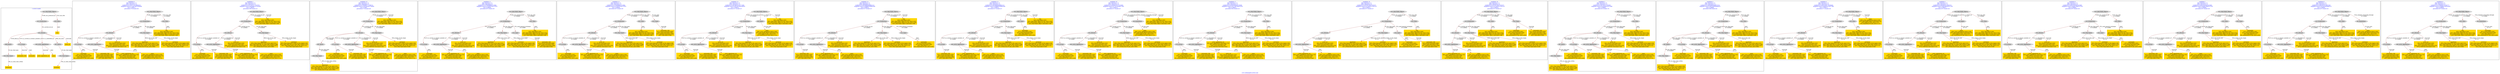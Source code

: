 digraph n0 {
fontcolor="blue"
remincross="true"
label="s18-s-indianapolis-artists.xml"
subgraph cluster_0 {
label="1-correct model"
n2[style="filled",color="white",fillcolor="lightgray",label="E12_Production1"];
n3[style="filled",color="white",fillcolor="lightgray",label="E21_Person1"];
n4[style="filled",color="white",fillcolor="lightgray",label="E69_Death1"];
n5[style="filled",color="white",fillcolor="lightgray",label="E74_Group1"];
n6[style="filled",color="white",fillcolor="lightgray",label="E82_Actor_Appellation1"];
n7[style="filled",color="white",fillcolor="lightgray",label="E67_Birth1"];
n8[shape="plaintext",style="filled",fillcolor="gold",label="artist_uri"];
n9[style="filled",color="white",fillcolor="lightgray",label="E22_Man-Made_Object1"];
n10[style="filled",color="white",fillcolor="lightgray",label="E35_Title1"];
n11[shape="plaintext",style="filled",fillcolor="gold",label="title"];
n12[style="filled",color="white",fillcolor="lightgray",label="E52_Time-Span1"];
n13[shape="plaintext",style="filled",fillcolor="gold",label="birthDate"];
n14[style="filled",color="white",fillcolor="lightgray",label="E52_Time-Span2"];
n15[shape="plaintext",style="filled",fillcolor="gold",label="deathDate"];
n16[shape="plaintext",style="filled",fillcolor="gold",label="nationality_URI"];
n17[shape="plaintext",style="filled",fillcolor="gold",label="nationality"];
n18[shape="plaintext",style="filled",fillcolor="gold",label="artist_appellation_uri"];
n19[shape="plaintext",style="filled",fillcolor="gold",label="name"];
}
subgraph cluster_1 {
label="candidate 0\nlink coherence:1.0\nnode coherence:1.0\nconfidence:0.5297211876694425\nmapping score:0.5724070625564809\ncost:13.99914\n-precision:0.79-recall:0.65"
n21[style="filled",color="white",fillcolor="lightgray",label="E12_Production1"];
n22[style="filled",color="white",fillcolor="lightgray",label="E21_Person1"];
n23[style="filled",color="white",fillcolor="lightgray",label="E52_Time-Span2"];
n24[style="filled",color="white",fillcolor="lightgray",label="E74_Group1"];
n25[style="filled",color="white",fillcolor="lightgray",label="E82_Actor_Appellation1"];
n26[style="filled",color="white",fillcolor="lightgray",label="E22_Man-Made_Object1"];
n27[style="filled",color="white",fillcolor="lightgray",label="E35_Title1"];
n28[shape="plaintext",style="filled",fillcolor="gold",label="artist_appellation_uri\n[E82_Actor_Appellation,classLink,0.762]\n[E21_Person,classLink,0.109]\n[E39_Actor,classLink,0.08]\n[E78_Collection,classLink,0.049]"];
n29[shape="plaintext",style="filled",fillcolor="gold",label="deathDate\n[E52_Time-Span,P82b_end_of_the_end,0.531]\n[E52_Time-Span,P82_at_some_time_within,0.299]\n[E52_Time-Span,P82a_begin_of_the_begin,0.087]\n[E12_Production,P3_has_note,0.083]"];
n30[shape="plaintext",style="filled",fillcolor="gold",label="birthDate\n[E52_Time-Span,P82a_begin_of_the_begin,0.56]\n[E52_Time-Span,P82_at_some_time_within,0.287]\n[E52_Time-Span,P82b_end_of_the_end,0.115]\n[E52_Time-Span,label,0.038]"];
n31[shape="plaintext",style="filled",fillcolor="gold",label="artist_uri\n[E21_Person,classLink,0.353]\n[E39_Actor,classLink,0.265]\n[E82_Actor_Appellation,classLink,0.256]\n[E78_Collection,classLink,0.126]"];
n32[shape="plaintext",style="filled",fillcolor="gold",label="name\n[E82_Actor_Appellation,label,0.508]\n[E22_Man-Made_Object,classLink,0.23]\n[E30_Right,P3_has_note,0.147]\n[E8_Acquisition,P3_has_note,0.115]"];
n33[shape="plaintext",style="filled",fillcolor="gold",label="title\n[E35_Title,label,0.363]\n[E22_Man-Made_Object,P3_has_note,0.242]\n[E73_Information_Object,P3_has_note,0.208]\n[E22_Man-Made_Object,classLink,0.186]"];
n34[shape="plaintext",style="filled",fillcolor="gold",label="nationality\n[E74_Group,label,0.492]\n[E74_Group,classLink,0.286]\n[E55_Type,label,0.127]\n[E8_Acquisition,P3_has_note,0.094]"];
n35[shape="plaintext",style="filled",fillcolor="gold",label="nationality_URI\n[E74_Group,classLink,0.668]\n[E55_Type,classLink,0.194]\n[E57_Material,classLink,0.089]\n[E55_Type,label,0.049]"];
}
subgraph cluster_2 {
label="candidate 1\nlink coherence:1.0\nnode coherence:1.0\nconfidence:0.5075267377347978\nmapping score:0.5650089125782659\ncost:12.99929\n-precision:0.69-recall:0.53"
n37[style="filled",color="white",fillcolor="lightgray",label="E12_Production1"];
n38[style="filled",color="white",fillcolor="lightgray",label="E21_Person1"];
n39[style="filled",color="white",fillcolor="lightgray",label="E52_Time-Span2"];
n40[style="filled",color="white",fillcolor="lightgray",label="E74_Group1"];
n41[style="filled",color="white",fillcolor="lightgray",label="E82_Actor_Appellation1"];
n42[style="filled",color="white",fillcolor="lightgray",label="E22_Man-Made_Object1"];
n43[shape="plaintext",style="filled",fillcolor="gold",label="title\n[E35_Title,label,0.363]\n[E22_Man-Made_Object,P3_has_note,0.242]\n[E73_Information_Object,P3_has_note,0.208]\n[E22_Man-Made_Object,classLink,0.186]"];
n44[shape="plaintext",style="filled",fillcolor="gold",label="artist_appellation_uri\n[E82_Actor_Appellation,classLink,0.762]\n[E21_Person,classLink,0.109]\n[E39_Actor,classLink,0.08]\n[E78_Collection,classLink,0.049]"];
n45[shape="plaintext",style="filled",fillcolor="gold",label="deathDate\n[E52_Time-Span,P82b_end_of_the_end,0.531]\n[E52_Time-Span,P82_at_some_time_within,0.299]\n[E52_Time-Span,P82a_begin_of_the_begin,0.087]\n[E12_Production,P3_has_note,0.083]"];
n46[shape="plaintext",style="filled",fillcolor="gold",label="birthDate\n[E52_Time-Span,P82a_begin_of_the_begin,0.56]\n[E52_Time-Span,P82_at_some_time_within,0.287]\n[E52_Time-Span,P82b_end_of_the_end,0.115]\n[E52_Time-Span,label,0.038]"];
n47[shape="plaintext",style="filled",fillcolor="gold",label="artist_uri\n[E21_Person,classLink,0.353]\n[E39_Actor,classLink,0.265]\n[E82_Actor_Appellation,classLink,0.256]\n[E78_Collection,classLink,0.126]"];
n48[shape="plaintext",style="filled",fillcolor="gold",label="name\n[E82_Actor_Appellation,label,0.508]\n[E22_Man-Made_Object,classLink,0.23]\n[E30_Right,P3_has_note,0.147]\n[E8_Acquisition,P3_has_note,0.115]"];
n49[shape="plaintext",style="filled",fillcolor="gold",label="nationality\n[E74_Group,label,0.492]\n[E74_Group,classLink,0.286]\n[E55_Type,label,0.127]\n[E8_Acquisition,P3_has_note,0.094]"];
n50[shape="plaintext",style="filled",fillcolor="gold",label="nationality_URI\n[E74_Group,classLink,0.668]\n[E55_Type,classLink,0.194]\n[E57_Material,classLink,0.089]\n[E55_Type,label,0.049]"];
}
subgraph cluster_3 {
label="candidate 10\nlink coherence:1.0\nnode coherence:1.0\nconfidence:0.4785908771189574\nmapping score:0.5345302923729859\ncost:14.9991\n-precision:0.73-recall:0.65"
n52[style="filled",color="white",fillcolor="lightgray",label="E12_Production1"];
n53[style="filled",color="white",fillcolor="lightgray",label="E21_Person1"];
n54[style="filled",color="white",fillcolor="lightgray",label="E52_Time-Span2"];
n55[style="filled",color="white",fillcolor="lightgray",label="E67_Birth1"];
n56[style="filled",color="white",fillcolor="lightgray",label="E74_Group1"];
n57[style="filled",color="white",fillcolor="lightgray",label="E82_Actor_Appellation1"];
n58[style="filled",color="white",fillcolor="lightgray",label="E22_Man-Made_Object1"];
n59[style="filled",color="white",fillcolor="lightgray",label="E52_Time-Span1"];
n60[shape="plaintext",style="filled",fillcolor="gold",label="title\n[E35_Title,label,0.363]\n[E22_Man-Made_Object,P3_has_note,0.242]\n[E73_Information_Object,P3_has_note,0.208]\n[E22_Man-Made_Object,classLink,0.186]"];
n61[shape="plaintext",style="filled",fillcolor="gold",label="artist_appellation_uri\n[E82_Actor_Appellation,classLink,0.762]\n[E21_Person,classLink,0.109]\n[E39_Actor,classLink,0.08]\n[E78_Collection,classLink,0.049]"];
n62[shape="plaintext",style="filled",fillcolor="gold",label="birthDate\n[E52_Time-Span,P82a_begin_of_the_begin,0.56]\n[E52_Time-Span,P82_at_some_time_within,0.287]\n[E52_Time-Span,P82b_end_of_the_end,0.115]\n[E52_Time-Span,label,0.038]"];
n63[shape="plaintext",style="filled",fillcolor="gold",label="deathDate\n[E52_Time-Span,P82b_end_of_the_end,0.531]\n[E52_Time-Span,P82_at_some_time_within,0.299]\n[E52_Time-Span,P82a_begin_of_the_begin,0.087]\n[E12_Production,P3_has_note,0.083]"];
n64[shape="plaintext",style="filled",fillcolor="gold",label="artist_uri\n[E21_Person,classLink,0.353]\n[E39_Actor,classLink,0.265]\n[E82_Actor_Appellation,classLink,0.256]\n[E78_Collection,classLink,0.126]"];
n65[shape="plaintext",style="filled",fillcolor="gold",label="name\n[E82_Actor_Appellation,label,0.508]\n[E22_Man-Made_Object,classLink,0.23]\n[E30_Right,P3_has_note,0.147]\n[E8_Acquisition,P3_has_note,0.115]"];
n66[shape="plaintext",style="filled",fillcolor="gold",label="nationality\n[E74_Group,label,0.492]\n[E74_Group,classLink,0.286]\n[E55_Type,label,0.127]\n[E8_Acquisition,P3_has_note,0.094]"];
n67[shape="plaintext",style="filled",fillcolor="gold",label="nationality_URI\n[E74_Group,classLink,0.668]\n[E55_Type,classLink,0.194]\n[E57_Material,classLink,0.089]\n[E55_Type,label,0.049]"];
}
subgraph cluster_4 {
label="candidate 11\nlink coherence:1.0\nnode coherence:1.0\nconfidence:0.4704099692212864\nmapping score:0.5318033230737621\ncost:14.99904\n-precision:0.67-recall:0.59"
n69[style="filled",color="white",fillcolor="lightgray",label="E12_Production1"];
n70[style="filled",color="white",fillcolor="lightgray",label="E21_Person1"];
n71[style="filled",color="white",fillcolor="lightgray",label="E52_Time-Span2"];
n72[style="filled",color="white",fillcolor="lightgray",label="E55_Type1"];
n73[style="filled",color="white",fillcolor="lightgray",label="E74_Group1"];
n74[style="filled",color="white",fillcolor="lightgray",label="E82_Actor_Appellation1"];
n75[style="filled",color="white",fillcolor="lightgray",label="E22_Man-Made_Object1"];
n76[style="filled",color="white",fillcolor="lightgray",label="E35_Title1"];
n77[shape="plaintext",style="filled",fillcolor="gold",label="artist_appellation_uri\n[E82_Actor_Appellation,classLink,0.762]\n[E21_Person,classLink,0.109]\n[E39_Actor,classLink,0.08]\n[E78_Collection,classLink,0.049]"];
n78[shape="plaintext",style="filled",fillcolor="gold",label="deathDate\n[E52_Time-Span,P82b_end_of_the_end,0.531]\n[E52_Time-Span,P82_at_some_time_within,0.299]\n[E52_Time-Span,P82a_begin_of_the_begin,0.087]\n[E12_Production,P3_has_note,0.083]"];
n79[shape="plaintext",style="filled",fillcolor="gold",label="birthDate\n[E52_Time-Span,P82a_begin_of_the_begin,0.56]\n[E52_Time-Span,P82_at_some_time_within,0.287]\n[E52_Time-Span,P82b_end_of_the_end,0.115]\n[E52_Time-Span,label,0.038]"];
n80[shape="plaintext",style="filled",fillcolor="gold",label="artist_uri\n[E21_Person,classLink,0.353]\n[E39_Actor,classLink,0.265]\n[E82_Actor_Appellation,classLink,0.256]\n[E78_Collection,classLink,0.126]"];
n81[shape="plaintext",style="filled",fillcolor="gold",label="name\n[E82_Actor_Appellation,label,0.508]\n[E22_Man-Made_Object,classLink,0.23]\n[E30_Right,P3_has_note,0.147]\n[E8_Acquisition,P3_has_note,0.115]"];
n82[shape="plaintext",style="filled",fillcolor="gold",label="nationality_URI\n[E74_Group,classLink,0.668]\n[E55_Type,classLink,0.194]\n[E57_Material,classLink,0.089]\n[E55_Type,label,0.049]"];
n83[shape="plaintext",style="filled",fillcolor="gold",label="title\n[E35_Title,label,0.363]\n[E22_Man-Made_Object,P3_has_note,0.242]\n[E73_Information_Object,P3_has_note,0.208]\n[E22_Man-Made_Object,classLink,0.186]"];
n84[shape="plaintext",style="filled",fillcolor="gold",label="nationality\n[E74_Group,label,0.492]\n[E74_Group,classLink,0.286]\n[E55_Type,label,0.127]\n[E8_Acquisition,P3_has_note,0.094]"];
}
subgraph cluster_5 {
label="candidate 12\nlink coherence:1.0\nnode coherence:1.0\nconfidence:0.4704099692212864\nmapping score:0.5318033230737621\ncost:14.99909\n-precision:0.67-recall:0.59"
n86[style="filled",color="white",fillcolor="lightgray",label="E12_Production1"];
n87[style="filled",color="white",fillcolor="lightgray",label="E21_Person1"];
n88[style="filled",color="white",fillcolor="lightgray",label="E52_Time-Span2"];
n89[style="filled",color="white",fillcolor="lightgray",label="E74_Group1"];
n90[style="filled",color="white",fillcolor="lightgray",label="E82_Actor_Appellation1"];
n91[style="filled",color="white",fillcolor="lightgray",label="E22_Man-Made_Object1"];
n92[style="filled",color="white",fillcolor="lightgray",label="E35_Title1"];
n93[style="filled",color="white",fillcolor="lightgray",label="E55_Type2"];
n94[shape="plaintext",style="filled",fillcolor="gold",label="artist_appellation_uri\n[E82_Actor_Appellation,classLink,0.762]\n[E21_Person,classLink,0.109]\n[E39_Actor,classLink,0.08]\n[E78_Collection,classLink,0.049]"];
n95[shape="plaintext",style="filled",fillcolor="gold",label="nationality_URI\n[E74_Group,classLink,0.668]\n[E55_Type,classLink,0.194]\n[E57_Material,classLink,0.089]\n[E55_Type,label,0.049]"];
n96[shape="plaintext",style="filled",fillcolor="gold",label="deathDate\n[E52_Time-Span,P82b_end_of_the_end,0.531]\n[E52_Time-Span,P82_at_some_time_within,0.299]\n[E52_Time-Span,P82a_begin_of_the_begin,0.087]\n[E12_Production,P3_has_note,0.083]"];
n97[shape="plaintext",style="filled",fillcolor="gold",label="birthDate\n[E52_Time-Span,P82a_begin_of_the_begin,0.56]\n[E52_Time-Span,P82_at_some_time_within,0.287]\n[E52_Time-Span,P82b_end_of_the_end,0.115]\n[E52_Time-Span,label,0.038]"];
n98[shape="plaintext",style="filled",fillcolor="gold",label="artist_uri\n[E21_Person,classLink,0.353]\n[E39_Actor,classLink,0.265]\n[E82_Actor_Appellation,classLink,0.256]\n[E78_Collection,classLink,0.126]"];
n99[shape="plaintext",style="filled",fillcolor="gold",label="name\n[E82_Actor_Appellation,label,0.508]\n[E22_Man-Made_Object,classLink,0.23]\n[E30_Right,P3_has_note,0.147]\n[E8_Acquisition,P3_has_note,0.115]"];
n100[shape="plaintext",style="filled",fillcolor="gold",label="title\n[E35_Title,label,0.363]\n[E22_Man-Made_Object,P3_has_note,0.242]\n[E73_Information_Object,P3_has_note,0.208]\n[E22_Man-Made_Object,classLink,0.186]"];
n101[shape="plaintext",style="filled",fillcolor="gold",label="nationality\n[E74_Group,label,0.492]\n[E74_Group,classLink,0.286]\n[E55_Type,label,0.127]\n[E8_Acquisition,P3_has_note,0.094]"];
}
subgraph cluster_6 {
label="candidate 13\nlink coherence:1.0\nnode coherence:1.0\nconfidence:0.46238610133171065\nmapping score:0.5291287004439035\ncost:13.99929\n-precision:0.57-recall:0.47"
n103[style="filled",color="white",fillcolor="lightgray",label="E12_Production1"];
n104[style="filled",color="white",fillcolor="lightgray",label="E21_Person1"];
n105[style="filled",color="white",fillcolor="lightgray",label="E52_Time-Span2"];
n106[style="filled",color="white",fillcolor="lightgray",label="E74_Group1"];
n107[style="filled",color="white",fillcolor="lightgray",label="E82_Actor_Appellation1"];
n108[style="filled",color="white",fillcolor="lightgray",label="E22_Man-Made_Object1"];
n109[style="filled",color="white",fillcolor="lightgray",label="E30_Right1"];
n110[shape="plaintext",style="filled",fillcolor="gold",label="title\n[E35_Title,label,0.363]\n[E22_Man-Made_Object,P3_has_note,0.242]\n[E73_Information_Object,P3_has_note,0.208]\n[E22_Man-Made_Object,classLink,0.186]"];
n111[shape="plaintext",style="filled",fillcolor="gold",label="artist_appellation_uri\n[E82_Actor_Appellation,classLink,0.762]\n[E21_Person,classLink,0.109]\n[E39_Actor,classLink,0.08]\n[E78_Collection,classLink,0.049]"];
n112[shape="plaintext",style="filled",fillcolor="gold",label="deathDate\n[E52_Time-Span,P82b_end_of_the_end,0.531]\n[E52_Time-Span,P82_at_some_time_within,0.299]\n[E52_Time-Span,P82a_begin_of_the_begin,0.087]\n[E12_Production,P3_has_note,0.083]"];
n113[shape="plaintext",style="filled",fillcolor="gold",label="birthDate\n[E52_Time-Span,P82a_begin_of_the_begin,0.56]\n[E52_Time-Span,P82_at_some_time_within,0.287]\n[E52_Time-Span,P82b_end_of_the_end,0.115]\n[E52_Time-Span,label,0.038]"];
n114[shape="plaintext",style="filled",fillcolor="gold",label="artist_uri\n[E21_Person,classLink,0.353]\n[E39_Actor,classLink,0.265]\n[E82_Actor_Appellation,classLink,0.256]\n[E78_Collection,classLink,0.126]"];
n115[shape="plaintext",style="filled",fillcolor="gold",label="name\n[E82_Actor_Appellation,label,0.508]\n[E22_Man-Made_Object,classLink,0.23]\n[E30_Right,P3_has_note,0.147]\n[E8_Acquisition,P3_has_note,0.115]"];
n116[shape="plaintext",style="filled",fillcolor="gold",label="nationality\n[E74_Group,label,0.492]\n[E74_Group,classLink,0.286]\n[E55_Type,label,0.127]\n[E8_Acquisition,P3_has_note,0.094]"];
n117[shape="plaintext",style="filled",fillcolor="gold",label="nationality_URI\n[E74_Group,classLink,0.668]\n[E55_Type,classLink,0.194]\n[E57_Material,classLink,0.089]\n[E55_Type,label,0.049]"];
}
subgraph cluster_7 {
label="candidate 14\nlink coherence:1.0\nnode coherence:1.0\nconfidence:0.46190800498961515\nmapping score:0.5289693349965384\ncost:13.99919\n-precision:0.57-recall:0.47"
n119[style="filled",color="white",fillcolor="lightgray",label="E12_Production1"];
n120[style="filled",color="white",fillcolor="lightgray",label="E21_Person1"];
n121[style="filled",color="white",fillcolor="lightgray",label="E52_Time-Span2"];
n122[style="filled",color="white",fillcolor="lightgray",label="E55_Type1"];
n123[style="filled",color="white",fillcolor="lightgray",label="E74_Group1"];
n124[style="filled",color="white",fillcolor="lightgray",label="E82_Actor_Appellation1"];
n125[style="filled",color="white",fillcolor="lightgray",label="E22_Man-Made_Object1"];
n126[shape="plaintext",style="filled",fillcolor="gold",label="nationality\n[E74_Group,label,0.492]\n[E74_Group,classLink,0.286]\n[E55_Type,label,0.127]\n[E8_Acquisition,P3_has_note,0.094]"];
n127[shape="plaintext",style="filled",fillcolor="gold",label="title\n[E35_Title,label,0.363]\n[E22_Man-Made_Object,P3_has_note,0.242]\n[E73_Information_Object,P3_has_note,0.208]\n[E22_Man-Made_Object,classLink,0.186]"];
n128[shape="plaintext",style="filled",fillcolor="gold",label="artist_appellation_uri\n[E82_Actor_Appellation,classLink,0.762]\n[E21_Person,classLink,0.109]\n[E39_Actor,classLink,0.08]\n[E78_Collection,classLink,0.049]"];
n129[shape="plaintext",style="filled",fillcolor="gold",label="deathDate\n[E52_Time-Span,P82b_end_of_the_end,0.531]\n[E52_Time-Span,P82_at_some_time_within,0.299]\n[E52_Time-Span,P82a_begin_of_the_begin,0.087]\n[E12_Production,P3_has_note,0.083]"];
n130[shape="plaintext",style="filled",fillcolor="gold",label="birthDate\n[E52_Time-Span,P82a_begin_of_the_begin,0.56]\n[E52_Time-Span,P82_at_some_time_within,0.287]\n[E52_Time-Span,P82b_end_of_the_end,0.115]\n[E52_Time-Span,label,0.038]"];
n131[shape="plaintext",style="filled",fillcolor="gold",label="artist_uri\n[E21_Person,classLink,0.353]\n[E39_Actor,classLink,0.265]\n[E82_Actor_Appellation,classLink,0.256]\n[E78_Collection,classLink,0.126]"];
n132[shape="plaintext",style="filled",fillcolor="gold",label="name\n[E82_Actor_Appellation,label,0.508]\n[E22_Man-Made_Object,classLink,0.23]\n[E30_Right,P3_has_note,0.147]\n[E8_Acquisition,P3_has_note,0.115]"];
n133[shape="plaintext",style="filled",fillcolor="gold",label="nationality_URI\n[E74_Group,classLink,0.668]\n[E55_Type,classLink,0.194]\n[E57_Material,classLink,0.089]\n[E55_Type,label,0.049]"];
}
subgraph cluster_8 {
label="candidate 15\nlink coherence:1.0\nnode coherence:1.0\nconfidence:0.46190800498961515\nmapping score:0.5289693349965384\ncost:13.99924\n-precision:0.57-recall:0.47"
n135[style="filled",color="white",fillcolor="lightgray",label="E12_Production1"];
n136[style="filled",color="white",fillcolor="lightgray",label="E21_Person1"];
n137[style="filled",color="white",fillcolor="lightgray",label="E52_Time-Span2"];
n138[style="filled",color="white",fillcolor="lightgray",label="E74_Group1"];
n139[style="filled",color="white",fillcolor="lightgray",label="E82_Actor_Appellation1"];
n140[style="filled",color="white",fillcolor="lightgray",label="E22_Man-Made_Object1"];
n141[style="filled",color="white",fillcolor="lightgray",label="E55_Type2"];
n142[shape="plaintext",style="filled",fillcolor="gold",label="title\n[E35_Title,label,0.363]\n[E22_Man-Made_Object,P3_has_note,0.242]\n[E73_Information_Object,P3_has_note,0.208]\n[E22_Man-Made_Object,classLink,0.186]"];
n143[shape="plaintext",style="filled",fillcolor="gold",label="artist_appellation_uri\n[E82_Actor_Appellation,classLink,0.762]\n[E21_Person,classLink,0.109]\n[E39_Actor,classLink,0.08]\n[E78_Collection,classLink,0.049]"];
n144[shape="plaintext",style="filled",fillcolor="gold",label="nationality\n[E74_Group,label,0.492]\n[E74_Group,classLink,0.286]\n[E55_Type,label,0.127]\n[E8_Acquisition,P3_has_note,0.094]"];
n145[shape="plaintext",style="filled",fillcolor="gold",label="deathDate\n[E52_Time-Span,P82b_end_of_the_end,0.531]\n[E52_Time-Span,P82_at_some_time_within,0.299]\n[E52_Time-Span,P82a_begin_of_the_begin,0.087]\n[E12_Production,P3_has_note,0.083]"];
n146[shape="plaintext",style="filled",fillcolor="gold",label="birthDate\n[E52_Time-Span,P82a_begin_of_the_begin,0.56]\n[E52_Time-Span,P82_at_some_time_within,0.287]\n[E52_Time-Span,P82b_end_of_the_end,0.115]\n[E52_Time-Span,label,0.038]"];
n147[shape="plaintext",style="filled",fillcolor="gold",label="artist_uri\n[E21_Person,classLink,0.353]\n[E39_Actor,classLink,0.265]\n[E82_Actor_Appellation,classLink,0.256]\n[E78_Collection,classLink,0.126]"];
n148[shape="plaintext",style="filled",fillcolor="gold",label="name\n[E82_Actor_Appellation,label,0.508]\n[E22_Man-Made_Object,classLink,0.23]\n[E30_Right,P3_has_note,0.147]\n[E8_Acquisition,P3_has_note,0.115]"];
n149[shape="plaintext",style="filled",fillcolor="gold",label="nationality_URI\n[E74_Group,classLink,0.668]\n[E55_Type,classLink,0.194]\n[E57_Material,classLink,0.089]\n[E55_Type,label,0.049]"];
}
subgraph cluster_9 {
label="candidate 16\nlink coherence:1.0\nnode coherence:1.0\nconfidence:0.45836233707510093\nmapping score:0.5277874456917003\ncost:13.99919\n-precision:0.57-recall:0.47"
n151[style="filled",color="white",fillcolor="lightgray",label="E12_Production1"];
n152[style="filled",color="white",fillcolor="lightgray",label="E21_Person1"];
n153[style="filled",color="white",fillcolor="lightgray",label="E52_Time-Span2"];
n154[style="filled",color="white",fillcolor="lightgray",label="E74_Group1"];
n155[style="filled",color="white",fillcolor="lightgray",label="E82_Actor_Appellation1"];
n156[style="filled",color="white",fillcolor="lightgray",label="E22_Man-Made_Object1"];
n157[style="filled",color="white",fillcolor="lightgray",label="E8_Acquisition1"];
n158[shape="plaintext",style="filled",fillcolor="gold",label="title\n[E35_Title,label,0.363]\n[E22_Man-Made_Object,P3_has_note,0.242]\n[E73_Information_Object,P3_has_note,0.208]\n[E22_Man-Made_Object,classLink,0.186]"];
n159[shape="plaintext",style="filled",fillcolor="gold",label="artist_appellation_uri\n[E82_Actor_Appellation,classLink,0.762]\n[E21_Person,classLink,0.109]\n[E39_Actor,classLink,0.08]\n[E78_Collection,classLink,0.049]"];
n160[shape="plaintext",style="filled",fillcolor="gold",label="deathDate\n[E52_Time-Span,P82b_end_of_the_end,0.531]\n[E52_Time-Span,P82_at_some_time_within,0.299]\n[E52_Time-Span,P82a_begin_of_the_begin,0.087]\n[E12_Production,P3_has_note,0.083]"];
n161[shape="plaintext",style="filled",fillcolor="gold",label="birthDate\n[E52_Time-Span,P82a_begin_of_the_begin,0.56]\n[E52_Time-Span,P82_at_some_time_within,0.287]\n[E52_Time-Span,P82b_end_of_the_end,0.115]\n[E52_Time-Span,label,0.038]"];
n162[shape="plaintext",style="filled",fillcolor="gold",label="artist_uri\n[E21_Person,classLink,0.353]\n[E39_Actor,classLink,0.265]\n[E82_Actor_Appellation,classLink,0.256]\n[E78_Collection,classLink,0.126]"];
n163[shape="plaintext",style="filled",fillcolor="gold",label="name\n[E82_Actor_Appellation,label,0.508]\n[E22_Man-Made_Object,classLink,0.23]\n[E30_Right,P3_has_note,0.147]\n[E8_Acquisition,P3_has_note,0.115]"];
n164[shape="plaintext",style="filled",fillcolor="gold",label="nationality\n[E74_Group,label,0.492]\n[E74_Group,classLink,0.286]\n[E55_Type,label,0.127]\n[E8_Acquisition,P3_has_note,0.094]"];
n165[shape="plaintext",style="filled",fillcolor="gold",label="nationality_URI\n[E74_Group,classLink,0.668]\n[E55_Type,classLink,0.194]\n[E57_Material,classLink,0.089]\n[E55_Type,label,0.049]"];
}
subgraph cluster_10 {
label="candidate 17\nlink coherence:1.0\nnode coherence:1.0\nconfidence:0.43585063653576006\nmapping score:0.5411168788452533\ncost:13.99914\n-precision:0.64-recall:0.53"
n167[style="filled",color="white",fillcolor="lightgray",label="E12_Production1"];
n168[style="filled",color="white",fillcolor="lightgray",label="E21_Person1"];
n169[style="filled",color="white",fillcolor="lightgray",label="E52_Time-Span2"];
n170[style="filled",color="white",fillcolor="lightgray",label="E74_Group1"];
n171[style="filled",color="white",fillcolor="lightgray",label="E82_Actor_Appellation1"];
n172[style="filled",color="white",fillcolor="lightgray",label="E22_Man-Made_Object1"];
n173[style="filled",color="white",fillcolor="lightgray",label="E35_Title1"];
n174[shape="plaintext",style="filled",fillcolor="gold",label="artist_uri\n[E21_Person,classLink,0.353]\n[E39_Actor,classLink,0.265]\n[E82_Actor_Appellation,classLink,0.256]\n[E78_Collection,classLink,0.126]"];
n175[shape="plaintext",style="filled",fillcolor="gold",label="deathDate\n[E52_Time-Span,P82b_end_of_the_end,0.531]\n[E52_Time-Span,P82_at_some_time_within,0.299]\n[E52_Time-Span,P82a_begin_of_the_begin,0.087]\n[E12_Production,P3_has_note,0.083]"];
n176[shape="plaintext",style="filled",fillcolor="gold",label="birthDate\n[E52_Time-Span,P82a_begin_of_the_begin,0.56]\n[E52_Time-Span,P82_at_some_time_within,0.287]\n[E52_Time-Span,P82b_end_of_the_end,0.115]\n[E52_Time-Span,label,0.038]"];
n177[shape="plaintext",style="filled",fillcolor="gold",label="artist_appellation_uri\n[E82_Actor_Appellation,classLink,0.762]\n[E21_Person,classLink,0.109]\n[E39_Actor,classLink,0.08]\n[E78_Collection,classLink,0.049]"];
n178[shape="plaintext",style="filled",fillcolor="gold",label="name\n[E82_Actor_Appellation,label,0.508]\n[E22_Man-Made_Object,classLink,0.23]\n[E30_Right,P3_has_note,0.147]\n[E8_Acquisition,P3_has_note,0.115]"];
n179[shape="plaintext",style="filled",fillcolor="gold",label="title\n[E35_Title,label,0.363]\n[E22_Man-Made_Object,P3_has_note,0.242]\n[E73_Information_Object,P3_has_note,0.208]\n[E22_Man-Made_Object,classLink,0.186]"];
n180[shape="plaintext",style="filled",fillcolor="gold",label="nationality\n[E74_Group,label,0.492]\n[E74_Group,classLink,0.286]\n[E55_Type,label,0.127]\n[E8_Acquisition,P3_has_note,0.094]"];
n181[shape="plaintext",style="filled",fillcolor="gold",label="nationality_URI\n[E74_Group,classLink,0.668]\n[E55_Type,classLink,0.194]\n[E57_Material,classLink,0.089]\n[E55_Type,label,0.049]"];
}
subgraph cluster_11 {
label="candidate 18\nlink coherence:1.0\nnode coherence:1.0\nconfidence:0.42479123647610373\nmapping score:0.5374304121587012\ncost:13.99914\n-precision:0.57-recall:0.47"
n183[style="filled",color="white",fillcolor="lightgray",label="E12_Production1"];
n184[style="filled",color="white",fillcolor="lightgray",label="E21_Person1"];
n185[style="filled",color="white",fillcolor="lightgray",label="E52_Time-Span2"];
n186[style="filled",color="white",fillcolor="lightgray",label="E55_Type1"];
n187[style="filled",color="white",fillcolor="lightgray",label="E82_Actor_Appellation1"];
n188[style="filled",color="white",fillcolor="lightgray",label="E22_Man-Made_Object1"];
n189[style="filled",color="white",fillcolor="lightgray",label="E35_Title1"];
n190[shape="plaintext",style="filled",fillcolor="gold",label="nationality\n[E74_Group,label,0.492]\n[E74_Group,classLink,0.286]\n[E55_Type,label,0.127]\n[E8_Acquisition,P3_has_note,0.094]"];
n191[shape="plaintext",style="filled",fillcolor="gold",label="artist_appellation_uri\n[E82_Actor_Appellation,classLink,0.762]\n[E21_Person,classLink,0.109]\n[E39_Actor,classLink,0.08]\n[E78_Collection,classLink,0.049]"];
n192[shape="plaintext",style="filled",fillcolor="gold",label="deathDate\n[E52_Time-Span,P82b_end_of_the_end,0.531]\n[E52_Time-Span,P82_at_some_time_within,0.299]\n[E52_Time-Span,P82a_begin_of_the_begin,0.087]\n[E12_Production,P3_has_note,0.083]"];
n193[shape="plaintext",style="filled",fillcolor="gold",label="birthDate\n[E52_Time-Span,P82a_begin_of_the_begin,0.56]\n[E52_Time-Span,P82_at_some_time_within,0.287]\n[E52_Time-Span,P82b_end_of_the_end,0.115]\n[E52_Time-Span,label,0.038]"];
n194[shape="plaintext",style="filled",fillcolor="gold",label="artist_uri\n[E21_Person,classLink,0.353]\n[E39_Actor,classLink,0.265]\n[E82_Actor_Appellation,classLink,0.256]\n[E78_Collection,classLink,0.126]"];
n195[shape="plaintext",style="filled",fillcolor="gold",label="name\n[E82_Actor_Appellation,label,0.508]\n[E22_Man-Made_Object,classLink,0.23]\n[E30_Right,P3_has_note,0.147]\n[E8_Acquisition,P3_has_note,0.115]"];
n196[shape="plaintext",style="filled",fillcolor="gold",label="nationality_URI\n[E74_Group,classLink,0.668]\n[E55_Type,classLink,0.194]\n[E57_Material,classLink,0.089]\n[E55_Type,label,0.049]"];
n197[shape="plaintext",style="filled",fillcolor="gold",label="title\n[E35_Title,label,0.363]\n[E22_Man-Made_Object,P3_has_note,0.242]\n[E73_Information_Object,P3_has_note,0.208]\n[E22_Man-Made_Object,classLink,0.186]"];
}
subgraph cluster_12 {
label="candidate 19\nlink coherence:1.0\nnode coherence:1.0\nconfidence:0.42479123647610373\nmapping score:0.5374304121587012\ncost:13.99919\n-precision:0.57-recall:0.47"
n199[style="filled",color="white",fillcolor="lightgray",label="E12_Production1"];
n200[style="filled",color="white",fillcolor="lightgray",label="E21_Person1"];
n201[style="filled",color="white",fillcolor="lightgray",label="E52_Time-Span2"];
n202[style="filled",color="white",fillcolor="lightgray",label="E82_Actor_Appellation1"];
n203[style="filled",color="white",fillcolor="lightgray",label="E22_Man-Made_Object1"];
n204[style="filled",color="white",fillcolor="lightgray",label="E35_Title1"];
n205[style="filled",color="white",fillcolor="lightgray",label="E55_Type2"];
n206[shape="plaintext",style="filled",fillcolor="gold",label="artist_appellation_uri\n[E82_Actor_Appellation,classLink,0.762]\n[E21_Person,classLink,0.109]\n[E39_Actor,classLink,0.08]\n[E78_Collection,classLink,0.049]"];
n207[shape="plaintext",style="filled",fillcolor="gold",label="nationality\n[E74_Group,label,0.492]\n[E74_Group,classLink,0.286]\n[E55_Type,label,0.127]\n[E8_Acquisition,P3_has_note,0.094]"];
n208[shape="plaintext",style="filled",fillcolor="gold",label="nationality_URI\n[E74_Group,classLink,0.668]\n[E55_Type,classLink,0.194]\n[E57_Material,classLink,0.089]\n[E55_Type,label,0.049]"];
n209[shape="plaintext",style="filled",fillcolor="gold",label="deathDate\n[E52_Time-Span,P82b_end_of_the_end,0.531]\n[E52_Time-Span,P82_at_some_time_within,0.299]\n[E52_Time-Span,P82a_begin_of_the_begin,0.087]\n[E12_Production,P3_has_note,0.083]"];
n210[shape="plaintext",style="filled",fillcolor="gold",label="birthDate\n[E52_Time-Span,P82a_begin_of_the_begin,0.56]\n[E52_Time-Span,P82_at_some_time_within,0.287]\n[E52_Time-Span,P82b_end_of_the_end,0.115]\n[E52_Time-Span,label,0.038]"];
n211[shape="plaintext",style="filled",fillcolor="gold",label="artist_uri\n[E21_Person,classLink,0.353]\n[E39_Actor,classLink,0.265]\n[E82_Actor_Appellation,classLink,0.256]\n[E78_Collection,classLink,0.126]"];
n212[shape="plaintext",style="filled",fillcolor="gold",label="name\n[E82_Actor_Appellation,label,0.508]\n[E22_Man-Made_Object,classLink,0.23]\n[E30_Right,P3_has_note,0.147]\n[E8_Acquisition,P3_has_note,0.115]"];
n213[shape="plaintext",style="filled",fillcolor="gold",label="title\n[E35_Title,label,0.363]\n[E22_Man-Made_Object,P3_has_note,0.242]\n[E73_Information_Object,P3_has_note,0.208]\n[E22_Man-Made_Object,classLink,0.186]"];
}
subgraph cluster_13 {
label="candidate 2\nlink coherence:1.0\nnode coherence:1.0\nconfidence:0.500785327053602\nmapping score:0.5419284423512006\ncost:15.99895\n-precision:0.81-recall:0.76"
n215[style="filled",color="white",fillcolor="lightgray",label="E12_Production1"];
n216[style="filled",color="white",fillcolor="lightgray",label="E21_Person1"];
n217[style="filled",color="white",fillcolor="lightgray",label="E52_Time-Span2"];
n218[style="filled",color="white",fillcolor="lightgray",label="E67_Birth1"];
n219[style="filled",color="white",fillcolor="lightgray",label="E74_Group1"];
n220[style="filled",color="white",fillcolor="lightgray",label="E82_Actor_Appellation1"];
n221[style="filled",color="white",fillcolor="lightgray",label="E22_Man-Made_Object1"];
n222[style="filled",color="white",fillcolor="lightgray",label="E35_Title1"];
n223[style="filled",color="white",fillcolor="lightgray",label="E52_Time-Span1"];
n224[shape="plaintext",style="filled",fillcolor="gold",label="artist_appellation_uri\n[E82_Actor_Appellation,classLink,0.762]\n[E21_Person,classLink,0.109]\n[E39_Actor,classLink,0.08]\n[E78_Collection,classLink,0.049]"];
n225[shape="plaintext",style="filled",fillcolor="gold",label="birthDate\n[E52_Time-Span,P82a_begin_of_the_begin,0.56]\n[E52_Time-Span,P82_at_some_time_within,0.287]\n[E52_Time-Span,P82b_end_of_the_end,0.115]\n[E52_Time-Span,label,0.038]"];
n226[shape="plaintext",style="filled",fillcolor="gold",label="deathDate\n[E52_Time-Span,P82b_end_of_the_end,0.531]\n[E52_Time-Span,P82_at_some_time_within,0.299]\n[E52_Time-Span,P82a_begin_of_the_begin,0.087]\n[E12_Production,P3_has_note,0.083]"];
n227[shape="plaintext",style="filled",fillcolor="gold",label="artist_uri\n[E21_Person,classLink,0.353]\n[E39_Actor,classLink,0.265]\n[E82_Actor_Appellation,classLink,0.256]\n[E78_Collection,classLink,0.126]"];
n228[shape="plaintext",style="filled",fillcolor="gold",label="name\n[E82_Actor_Appellation,label,0.508]\n[E22_Man-Made_Object,classLink,0.23]\n[E30_Right,P3_has_note,0.147]\n[E8_Acquisition,P3_has_note,0.115]"];
n229[shape="plaintext",style="filled",fillcolor="gold",label="title\n[E35_Title,label,0.363]\n[E22_Man-Made_Object,P3_has_note,0.242]\n[E73_Information_Object,P3_has_note,0.208]\n[E22_Man-Made_Object,classLink,0.186]"];
n230[shape="plaintext",style="filled",fillcolor="gold",label="nationality\n[E74_Group,label,0.492]\n[E74_Group,classLink,0.286]\n[E55_Type,label,0.127]\n[E8_Acquisition,P3_has_note,0.094]"];
n231[shape="plaintext",style="filled",fillcolor="gold",label="nationality_URI\n[E74_Group,classLink,0.668]\n[E55_Type,classLink,0.194]\n[E57_Material,classLink,0.089]\n[E55_Type,label,0.049]"];
}
subgraph cluster_14 {
label="candidate 3\nlink coherence:1.0\nnode coherence:1.0\nconfidence:0.49564892849970754\nmapping score:0.5402163094999025\ncost:15.99895\n-precision:0.88-recall:0.82"
n233[style="filled",color="white",fillcolor="lightgray",label="E12_Production1"];
n234[style="filled",color="white",fillcolor="lightgray",label="E21_Person1"];
n235[style="filled",color="white",fillcolor="lightgray",label="E52_Time-Span2"];
n236[style="filled",color="white",fillcolor="lightgray",label="E67_Birth1"];
n237[style="filled",color="white",fillcolor="lightgray",label="E74_Group1"];
n238[style="filled",color="white",fillcolor="lightgray",label="E82_Actor_Appellation1"];
n239[style="filled",color="white",fillcolor="lightgray",label="E22_Man-Made_Object1"];
n240[style="filled",color="white",fillcolor="lightgray",label="E35_Title1"];
n241[style="filled",color="white",fillcolor="lightgray",label="E52_Time-Span1"];
n242[shape="plaintext",style="filled",fillcolor="gold",label="artist_appellation_uri\n[E82_Actor_Appellation,classLink,0.762]\n[E21_Person,classLink,0.109]\n[E39_Actor,classLink,0.08]\n[E78_Collection,classLink,0.049]"];
n243[shape="plaintext",style="filled",fillcolor="gold",label="deathDate\n[E52_Time-Span,P82b_end_of_the_end,0.531]\n[E52_Time-Span,P82_at_some_time_within,0.299]\n[E52_Time-Span,P82a_begin_of_the_begin,0.087]\n[E12_Production,P3_has_note,0.083]"];
n244[shape="plaintext",style="filled",fillcolor="gold",label="artist_uri\n[E21_Person,classLink,0.353]\n[E39_Actor,classLink,0.265]\n[E82_Actor_Appellation,classLink,0.256]\n[E78_Collection,classLink,0.126]"];
n245[shape="plaintext",style="filled",fillcolor="gold",label="birthDate\n[E52_Time-Span,P82a_begin_of_the_begin,0.56]\n[E52_Time-Span,P82_at_some_time_within,0.287]\n[E52_Time-Span,P82b_end_of_the_end,0.115]\n[E52_Time-Span,label,0.038]"];
n246[shape="plaintext",style="filled",fillcolor="gold",label="name\n[E82_Actor_Appellation,label,0.508]\n[E22_Man-Made_Object,classLink,0.23]\n[E30_Right,P3_has_note,0.147]\n[E8_Acquisition,P3_has_note,0.115]"];
n247[shape="plaintext",style="filled",fillcolor="gold",label="title\n[E35_Title,label,0.363]\n[E22_Man-Made_Object,P3_has_note,0.242]\n[E73_Information_Object,P3_has_note,0.208]\n[E22_Man-Made_Object,classLink,0.186]"];
n248[shape="plaintext",style="filled",fillcolor="gold",label="nationality\n[E74_Group,label,0.492]\n[E74_Group,classLink,0.286]\n[E55_Type,label,0.127]\n[E8_Acquisition,P3_has_note,0.094]"];
n249[shape="plaintext",style="filled",fillcolor="gold",label="nationality_URI\n[E74_Group,classLink,0.668]\n[E55_Type,classLink,0.194]\n[E57_Material,classLink,0.089]\n[E55_Type,label,0.049]"];
}
subgraph cluster_15 {
label="candidate 4\nlink coherence:1.0\nnode coherence:1.0\nconfidence:0.49501656779339465\nmapping score:0.5400055225977982\ncost:13.99914\n-precision:0.71-recall:0.59"
n251[style="filled",color="white",fillcolor="lightgray",label="E12_Production1"];
n252[style="filled",color="white",fillcolor="lightgray",label="E21_Person1"];
n253[style="filled",color="white",fillcolor="lightgray",label="E52_Time-Span2"];
n254[style="filled",color="white",fillcolor="lightgray",label="E74_Group1"];
n255[style="filled",color="white",fillcolor="lightgray",label="E82_Actor_Appellation1"];
n256[style="filled",color="white",fillcolor="lightgray",label="E22_Man-Made_Object1"];
n257[style="filled",color="white",fillcolor="lightgray",label="E35_Title1"];
n258[shape="plaintext",style="filled",fillcolor="gold",label="name\n[E82_Actor_Appellation,label,0.508]\n[E22_Man-Made_Object,classLink,0.23]\n[E30_Right,P3_has_note,0.147]\n[E8_Acquisition,P3_has_note,0.115]"];
n259[shape="plaintext",style="filled",fillcolor="gold",label="artist_appellation_uri\n[E82_Actor_Appellation,classLink,0.762]\n[E21_Person,classLink,0.109]\n[E39_Actor,classLink,0.08]\n[E78_Collection,classLink,0.049]"];
n260[shape="plaintext",style="filled",fillcolor="gold",label="deathDate\n[E52_Time-Span,P82b_end_of_the_end,0.531]\n[E52_Time-Span,P82_at_some_time_within,0.299]\n[E52_Time-Span,P82a_begin_of_the_begin,0.087]\n[E12_Production,P3_has_note,0.083]"];
n261[shape="plaintext",style="filled",fillcolor="gold",label="birthDate\n[E52_Time-Span,P82a_begin_of_the_begin,0.56]\n[E52_Time-Span,P82_at_some_time_within,0.287]\n[E52_Time-Span,P82b_end_of_the_end,0.115]\n[E52_Time-Span,label,0.038]"];
n262[shape="plaintext",style="filled",fillcolor="gold",label="artist_uri\n[E21_Person,classLink,0.353]\n[E39_Actor,classLink,0.265]\n[E82_Actor_Appellation,classLink,0.256]\n[E78_Collection,classLink,0.126]"];
n263[shape="plaintext",style="filled",fillcolor="gold",label="title\n[E35_Title,label,0.363]\n[E22_Man-Made_Object,P3_has_note,0.242]\n[E73_Information_Object,P3_has_note,0.208]\n[E22_Man-Made_Object,classLink,0.186]"];
n264[shape="plaintext",style="filled",fillcolor="gold",label="nationality\n[E74_Group,label,0.492]\n[E74_Group,classLink,0.286]\n[E55_Type,label,0.127]\n[E8_Acquisition,P3_has_note,0.094]"];
n265[shape="plaintext",style="filled",fillcolor="gold",label="nationality_URI\n[E74_Group,classLink,0.668]\n[E55_Type,classLink,0.194]\n[E57_Material,classLink,0.089]\n[E55_Type,label,0.049]"];
}
subgraph cluster_16 {
label="candidate 5\nlink coherence:1.0\nnode coherence:1.0\nconfidence:0.4845805512663553\nmapping score:0.5365268504221185\ncost:14.99914\n-precision:0.67-recall:0.59"
n267[style="filled",color="white",fillcolor="lightgray",label="E12_Production1"];
n268[style="filled",color="white",fillcolor="lightgray",label="E21_Person1"];
n269[style="filled",color="white",fillcolor="lightgray",label="E52_Time-Span2"];
n270[style="filled",color="white",fillcolor="lightgray",label="E74_Group1"];
n271[style="filled",color="white",fillcolor="lightgray",label="E82_Actor_Appellation1"];
n272[style="filled",color="white",fillcolor="lightgray",label="E22_Man-Made_Object1"];
n273[style="filled",color="white",fillcolor="lightgray",label="E30_Right1"];
n274[style="filled",color="white",fillcolor="lightgray",label="E35_Title1"];
n275[shape="plaintext",style="filled",fillcolor="gold",label="artist_appellation_uri\n[E82_Actor_Appellation,classLink,0.762]\n[E21_Person,classLink,0.109]\n[E39_Actor,classLink,0.08]\n[E78_Collection,classLink,0.049]"];
n276[shape="plaintext",style="filled",fillcolor="gold",label="deathDate\n[E52_Time-Span,P82b_end_of_the_end,0.531]\n[E52_Time-Span,P82_at_some_time_within,0.299]\n[E52_Time-Span,P82a_begin_of_the_begin,0.087]\n[E12_Production,P3_has_note,0.083]"];
n277[shape="plaintext",style="filled",fillcolor="gold",label="birthDate\n[E52_Time-Span,P82a_begin_of_the_begin,0.56]\n[E52_Time-Span,P82_at_some_time_within,0.287]\n[E52_Time-Span,P82b_end_of_the_end,0.115]\n[E52_Time-Span,label,0.038]"];
n278[shape="plaintext",style="filled",fillcolor="gold",label="artist_uri\n[E21_Person,classLink,0.353]\n[E39_Actor,classLink,0.265]\n[E82_Actor_Appellation,classLink,0.256]\n[E78_Collection,classLink,0.126]"];
n279[shape="plaintext",style="filled",fillcolor="gold",label="name\n[E82_Actor_Appellation,label,0.508]\n[E22_Man-Made_Object,classLink,0.23]\n[E30_Right,P3_has_note,0.147]\n[E8_Acquisition,P3_has_note,0.115]"];
n280[shape="plaintext",style="filled",fillcolor="gold",label="title\n[E35_Title,label,0.363]\n[E22_Man-Made_Object,P3_has_note,0.242]\n[E73_Information_Object,P3_has_note,0.208]\n[E22_Man-Made_Object,classLink,0.186]"];
n281[shape="plaintext",style="filled",fillcolor="gold",label="nationality\n[E74_Group,label,0.492]\n[E74_Group,classLink,0.286]\n[E55_Type,label,0.127]\n[E8_Acquisition,P3_has_note,0.094]"];
n282[shape="plaintext",style="filled",fillcolor="gold",label="nationality_URI\n[E74_Group,classLink,0.668]\n[E55_Type,classLink,0.194]\n[E57_Material,classLink,0.089]\n[E55_Type,label,0.049]"];
}
subgraph cluster_17 {
label="candidate 6\nlink coherence:1.0\nnode coherence:1.0\nconfidence:0.48410245492425985\nmapping score:0.5363674849747533\ncost:14.99904\n-precision:0.67-recall:0.59"
n284[style="filled",color="white",fillcolor="lightgray",label="E12_Production1"];
n285[style="filled",color="white",fillcolor="lightgray",label="E21_Person1"];
n286[style="filled",color="white",fillcolor="lightgray",label="E52_Time-Span2"];
n287[style="filled",color="white",fillcolor="lightgray",label="E55_Type1"];
n288[style="filled",color="white",fillcolor="lightgray",label="E74_Group1"];
n289[style="filled",color="white",fillcolor="lightgray",label="E82_Actor_Appellation1"];
n290[style="filled",color="white",fillcolor="lightgray",label="E22_Man-Made_Object1"];
n291[style="filled",color="white",fillcolor="lightgray",label="E35_Title1"];
n292[shape="plaintext",style="filled",fillcolor="gold",label="nationality\n[E74_Group,label,0.492]\n[E74_Group,classLink,0.286]\n[E55_Type,label,0.127]\n[E8_Acquisition,P3_has_note,0.094]"];
n293[shape="plaintext",style="filled",fillcolor="gold",label="artist_appellation_uri\n[E82_Actor_Appellation,classLink,0.762]\n[E21_Person,classLink,0.109]\n[E39_Actor,classLink,0.08]\n[E78_Collection,classLink,0.049]"];
n294[shape="plaintext",style="filled",fillcolor="gold",label="deathDate\n[E52_Time-Span,P82b_end_of_the_end,0.531]\n[E52_Time-Span,P82_at_some_time_within,0.299]\n[E52_Time-Span,P82a_begin_of_the_begin,0.087]\n[E12_Production,P3_has_note,0.083]"];
n295[shape="plaintext",style="filled",fillcolor="gold",label="birthDate\n[E52_Time-Span,P82a_begin_of_the_begin,0.56]\n[E52_Time-Span,P82_at_some_time_within,0.287]\n[E52_Time-Span,P82b_end_of_the_end,0.115]\n[E52_Time-Span,label,0.038]"];
n296[shape="plaintext",style="filled",fillcolor="gold",label="artist_uri\n[E21_Person,classLink,0.353]\n[E39_Actor,classLink,0.265]\n[E82_Actor_Appellation,classLink,0.256]\n[E78_Collection,classLink,0.126]"];
n297[shape="plaintext",style="filled",fillcolor="gold",label="name\n[E82_Actor_Appellation,label,0.508]\n[E22_Man-Made_Object,classLink,0.23]\n[E30_Right,P3_has_note,0.147]\n[E8_Acquisition,P3_has_note,0.115]"];
n298[shape="plaintext",style="filled",fillcolor="gold",label="title\n[E35_Title,label,0.363]\n[E22_Man-Made_Object,P3_has_note,0.242]\n[E73_Information_Object,P3_has_note,0.208]\n[E22_Man-Made_Object,classLink,0.186]"];
n299[shape="plaintext",style="filled",fillcolor="gold",label="nationality_URI\n[E74_Group,classLink,0.668]\n[E55_Type,classLink,0.194]\n[E57_Material,classLink,0.089]\n[E55_Type,label,0.049]"];
}
subgraph cluster_18 {
label="candidate 7\nlink coherence:1.0\nnode coherence:1.0\nconfidence:0.48410245492425985\nmapping score:0.5363674849747533\ncost:14.99909\n-precision:0.67-recall:0.59"
n301[style="filled",color="white",fillcolor="lightgray",label="E12_Production1"];
n302[style="filled",color="white",fillcolor="lightgray",label="E21_Person1"];
n303[style="filled",color="white",fillcolor="lightgray",label="E52_Time-Span2"];
n304[style="filled",color="white",fillcolor="lightgray",label="E74_Group1"];
n305[style="filled",color="white",fillcolor="lightgray",label="E82_Actor_Appellation1"];
n306[style="filled",color="white",fillcolor="lightgray",label="E22_Man-Made_Object1"];
n307[style="filled",color="white",fillcolor="lightgray",label="E35_Title1"];
n308[style="filled",color="white",fillcolor="lightgray",label="E55_Type2"];
n309[shape="plaintext",style="filled",fillcolor="gold",label="artist_appellation_uri\n[E82_Actor_Appellation,classLink,0.762]\n[E21_Person,classLink,0.109]\n[E39_Actor,classLink,0.08]\n[E78_Collection,classLink,0.049]"];
n310[shape="plaintext",style="filled",fillcolor="gold",label="nationality\n[E74_Group,label,0.492]\n[E74_Group,classLink,0.286]\n[E55_Type,label,0.127]\n[E8_Acquisition,P3_has_note,0.094]"];
n311[shape="plaintext",style="filled",fillcolor="gold",label="deathDate\n[E52_Time-Span,P82b_end_of_the_end,0.531]\n[E52_Time-Span,P82_at_some_time_within,0.299]\n[E52_Time-Span,P82a_begin_of_the_begin,0.087]\n[E12_Production,P3_has_note,0.083]"];
n312[shape="plaintext",style="filled",fillcolor="gold",label="birthDate\n[E52_Time-Span,P82a_begin_of_the_begin,0.56]\n[E52_Time-Span,P82_at_some_time_within,0.287]\n[E52_Time-Span,P82b_end_of_the_end,0.115]\n[E52_Time-Span,label,0.038]"];
n313[shape="plaintext",style="filled",fillcolor="gold",label="artist_uri\n[E21_Person,classLink,0.353]\n[E39_Actor,classLink,0.265]\n[E82_Actor_Appellation,classLink,0.256]\n[E78_Collection,classLink,0.126]"];
n314[shape="plaintext",style="filled",fillcolor="gold",label="name\n[E82_Actor_Appellation,label,0.508]\n[E22_Man-Made_Object,classLink,0.23]\n[E30_Right,P3_has_note,0.147]\n[E8_Acquisition,P3_has_note,0.115]"];
n315[shape="plaintext",style="filled",fillcolor="gold",label="title\n[E35_Title,label,0.363]\n[E22_Man-Made_Object,P3_has_note,0.242]\n[E73_Information_Object,P3_has_note,0.208]\n[E22_Man-Made_Object,classLink,0.186]"];
n316[shape="plaintext",style="filled",fillcolor="gold",label="nationality_URI\n[E74_Group,classLink,0.668]\n[E55_Type,classLink,0.194]\n[E57_Material,classLink,0.089]\n[E55_Type,label,0.049]"];
}
subgraph cluster_19 {
label="candidate 8\nlink coherence:1.0\nnode coherence:1.0\nconfidence:0.4805567870097456\nmapping score:0.5351855956699152\ncost:14.99904\n-precision:0.67-recall:0.59"
n318[style="filled",color="white",fillcolor="lightgray",label="E12_Production1"];
n319[style="filled",color="white",fillcolor="lightgray",label="E21_Person1"];
n320[style="filled",color="white",fillcolor="lightgray",label="E52_Time-Span2"];
n321[style="filled",color="white",fillcolor="lightgray",label="E74_Group1"];
n322[style="filled",color="white",fillcolor="lightgray",label="E82_Actor_Appellation1"];
n323[style="filled",color="white",fillcolor="lightgray",label="E22_Man-Made_Object1"];
n324[style="filled",color="white",fillcolor="lightgray",label="E35_Title1"];
n325[style="filled",color="white",fillcolor="lightgray",label="E8_Acquisition1"];
n326[shape="plaintext",style="filled",fillcolor="gold",label="artist_appellation_uri\n[E82_Actor_Appellation,classLink,0.762]\n[E21_Person,classLink,0.109]\n[E39_Actor,classLink,0.08]\n[E78_Collection,classLink,0.049]"];
n327[shape="plaintext",style="filled",fillcolor="gold",label="deathDate\n[E52_Time-Span,P82b_end_of_the_end,0.531]\n[E52_Time-Span,P82_at_some_time_within,0.299]\n[E52_Time-Span,P82a_begin_of_the_begin,0.087]\n[E12_Production,P3_has_note,0.083]"];
n328[shape="plaintext",style="filled",fillcolor="gold",label="birthDate\n[E52_Time-Span,P82a_begin_of_the_begin,0.56]\n[E52_Time-Span,P82_at_some_time_within,0.287]\n[E52_Time-Span,P82b_end_of_the_end,0.115]\n[E52_Time-Span,label,0.038]"];
n329[shape="plaintext",style="filled",fillcolor="gold",label="artist_uri\n[E21_Person,classLink,0.353]\n[E39_Actor,classLink,0.265]\n[E82_Actor_Appellation,classLink,0.256]\n[E78_Collection,classLink,0.126]"];
n330[shape="plaintext",style="filled",fillcolor="gold",label="title\n[E35_Title,label,0.363]\n[E22_Man-Made_Object,P3_has_note,0.242]\n[E73_Information_Object,P3_has_note,0.208]\n[E22_Man-Made_Object,classLink,0.186]"];
n331[shape="plaintext",style="filled",fillcolor="gold",label="name\n[E82_Actor_Appellation,label,0.508]\n[E22_Man-Made_Object,classLink,0.23]\n[E30_Right,P3_has_note,0.147]\n[E8_Acquisition,P3_has_note,0.115]"];
n332[shape="plaintext",style="filled",fillcolor="gold",label="nationality\n[E74_Group,label,0.492]\n[E74_Group,classLink,0.286]\n[E55_Type,label,0.127]\n[E8_Acquisition,P3_has_note,0.094]"];
n333[shape="plaintext",style="filled",fillcolor="gold",label="nationality_URI\n[E74_Group,classLink,0.668]\n[E55_Type,classLink,0.194]\n[E57_Material,classLink,0.089]\n[E55_Type,label,0.049]"];
}
subgraph cluster_20 {
label="candidate 9\nlink coherence:1.0\nnode coherence:1.0\nconfidence:0.4799085579104777\nmapping score:0.5349695193034926\ncost:14.99904\n-precision:0.67-recall:0.59"
n335[style="filled",color="white",fillcolor="lightgray",label="E12_Production1"];
n336[style="filled",color="white",fillcolor="lightgray",label="E21_Person1"];
n337[style="filled",color="white",fillcolor="lightgray",label="E52_Time-Span2"];
n338[style="filled",color="white",fillcolor="lightgray",label="E74_Group1"];
n339[style="filled",color="white",fillcolor="lightgray",label="E82_Actor_Appellation1"];
n340[style="filled",color="white",fillcolor="lightgray",label="E22_Man-Made_Object1"];
n341[style="filled",color="white",fillcolor="lightgray",label="E35_Title1"];
n342[style="filled",color="white",fillcolor="lightgray",label="E8_Acquisition1"];
n343[shape="plaintext",style="filled",fillcolor="gold",label="artist_appellation_uri\n[E82_Actor_Appellation,classLink,0.762]\n[E21_Person,classLink,0.109]\n[E39_Actor,classLink,0.08]\n[E78_Collection,classLink,0.049]"];
n344[shape="plaintext",style="filled",fillcolor="gold",label="deathDate\n[E52_Time-Span,P82b_end_of_the_end,0.531]\n[E52_Time-Span,P82_at_some_time_within,0.299]\n[E52_Time-Span,P82a_begin_of_the_begin,0.087]\n[E12_Production,P3_has_note,0.083]"];
n345[shape="plaintext",style="filled",fillcolor="gold",label="birthDate\n[E52_Time-Span,P82a_begin_of_the_begin,0.56]\n[E52_Time-Span,P82_at_some_time_within,0.287]\n[E52_Time-Span,P82b_end_of_the_end,0.115]\n[E52_Time-Span,label,0.038]"];
n346[shape="plaintext",style="filled",fillcolor="gold",label="artist_uri\n[E21_Person,classLink,0.353]\n[E39_Actor,classLink,0.265]\n[E82_Actor_Appellation,classLink,0.256]\n[E78_Collection,classLink,0.126]"];
n347[shape="plaintext",style="filled",fillcolor="gold",label="name\n[E82_Actor_Appellation,label,0.508]\n[E22_Man-Made_Object,classLink,0.23]\n[E30_Right,P3_has_note,0.147]\n[E8_Acquisition,P3_has_note,0.115]"];
n348[shape="plaintext",style="filled",fillcolor="gold",label="title\n[E35_Title,label,0.363]\n[E22_Man-Made_Object,P3_has_note,0.242]\n[E73_Information_Object,P3_has_note,0.208]\n[E22_Man-Made_Object,classLink,0.186]"];
n349[shape="plaintext",style="filled",fillcolor="gold",label="nationality\n[E74_Group,label,0.492]\n[E74_Group,classLink,0.286]\n[E55_Type,label,0.127]\n[E8_Acquisition,P3_has_note,0.094]"];
n350[shape="plaintext",style="filled",fillcolor="gold",label="nationality_URI\n[E74_Group,classLink,0.668]\n[E55_Type,classLink,0.194]\n[E57_Material,classLink,0.089]\n[E55_Type,label,0.049]"];
}
n2 -> n3[color="brown",fontcolor="black",label="P14_carried_out_by"]
n3 -> n4[color="brown",fontcolor="black",label="P100i_died_in"]
n3 -> n5[color="brown",fontcolor="black",label="P107i_is_current_or_former_member_of"]
n3 -> n6[color="brown",fontcolor="black",label="P131_is_identified_by"]
n3 -> n7[color="brown",fontcolor="black",label="P98i_was_born"]
n3 -> n8[color="brown",fontcolor="black",label="classLink"]
n9 -> n10[color="brown",fontcolor="black",label="P102_has_title"]
n9 -> n2[color="brown",fontcolor="black",label="P108i_was_produced_by"]
n10 -> n11[color="brown",fontcolor="black",label="label"]
n12 -> n13[color="brown",fontcolor="black",label="P82_at_some_time_within"]
n14 -> n15[color="brown",fontcolor="black",label="P82_at_some_time_within"]
n7 -> n12[color="brown",fontcolor="black",label="P4_has_time-span"]
n4 -> n14[color="brown",fontcolor="black",label="P4_has_time-span"]
n5 -> n16[color="brown",fontcolor="black",label="classLink"]
n5 -> n17[color="brown",fontcolor="black",label="label"]
n6 -> n18[color="brown",fontcolor="black",label="classLink"]
n6 -> n19[color="brown",fontcolor="black",label="label"]
n21 -> n22[color="brown",fontcolor="black",label="P14_carried_out_by\nw=0.99984"]
n21 -> n23[color="brown",fontcolor="black",label="P4_has_time-span\nw=0.99988"]
n22 -> n24[color="brown",fontcolor="black",label="P107i_is_current_or_former_member_of\nw=0.9999"]
n22 -> n25[color="brown",fontcolor="black",label="P131_is_identified_by\nw=0.99984"]
n26 -> n21[color="brown",fontcolor="black",label="P108i_was_produced_by\nw=0.99983"]
n26 -> n27[color="brown",fontcolor="black",label="P102_has_title\nw=0.99985"]
n25 -> n28[color="brown",fontcolor="black",label="classLink\nw=1.0"]
n23 -> n29[color="brown",fontcolor="black",label="P82b_end_of_the_end\nw=1.0"]
n23 -> n30[color="brown",fontcolor="black",label="P82a_begin_of_the_begin\nw=1.0"]
n22 -> n31[color="brown",fontcolor="black",label="classLink\nw=1.0"]
n25 -> n32[color="brown",fontcolor="black",label="label\nw=1.0"]
n27 -> n33[color="brown",fontcolor="black",label="label\nw=1.0"]
n24 -> n34[color="brown",fontcolor="black",label="label\nw=1.0"]
n24 -> n35[color="brown",fontcolor="black",label="classLink\nw=1.0"]
n37 -> n38[color="brown",fontcolor="black",label="P14_carried_out_by\nw=0.99984"]
n37 -> n39[color="brown",fontcolor="black",label="P4_has_time-span\nw=0.99988"]
n38 -> n40[color="brown",fontcolor="black",label="P107i_is_current_or_former_member_of\nw=0.9999"]
n38 -> n41[color="brown",fontcolor="black",label="P131_is_identified_by\nw=0.99984"]
n42 -> n37[color="brown",fontcolor="black",label="P108i_was_produced_by\nw=0.99983"]
n42 -> n43[color="brown",fontcolor="black",label="classLink\nw=1.0"]
n41 -> n44[color="brown",fontcolor="black",label="classLink\nw=1.0"]
n39 -> n45[color="brown",fontcolor="black",label="P82b_end_of_the_end\nw=1.0"]
n39 -> n46[color="brown",fontcolor="black",label="P82a_begin_of_the_begin\nw=1.0"]
n38 -> n47[color="brown",fontcolor="black",label="classLink\nw=1.0"]
n41 -> n48[color="brown",fontcolor="black",label="label\nw=1.0"]
n40 -> n49[color="brown",fontcolor="black",label="label\nw=1.0"]
n40 -> n50[color="brown",fontcolor="black",label="classLink\nw=1.0"]
n52 -> n53[color="brown",fontcolor="black",label="P14_carried_out_by\nw=0.99984"]
n52 -> n54[color="brown",fontcolor="black",label="P4_has_time-span\nw=0.99988"]
n53 -> n55[color="brown",fontcolor="black",label="P98i_was_born\nw=0.99989"]
n53 -> n56[color="brown",fontcolor="black",label="P107i_is_current_or_former_member_of\nw=0.9999"]
n53 -> n57[color="brown",fontcolor="black",label="P131_is_identified_by\nw=0.99984"]
n58 -> n52[color="brown",fontcolor="black",label="P108i_was_produced_by\nw=0.99983"]
n55 -> n59[color="brown",fontcolor="black",label="P4_has_time-span\nw=0.99992"]
n58 -> n60[color="brown",fontcolor="black",label="classLink\nw=1.0"]
n57 -> n61[color="brown",fontcolor="black",label="classLink\nw=1.0"]
n54 -> n62[color="brown",fontcolor="black",label="P82a_begin_of_the_begin\nw=1.0"]
n59 -> n63[color="brown",fontcolor="black",label="P82_at_some_time_within\nw=1.0"]
n53 -> n64[color="brown",fontcolor="black",label="classLink\nw=1.0"]
n57 -> n65[color="brown",fontcolor="black",label="label\nw=1.0"]
n56 -> n66[color="brown",fontcolor="black",label="label\nw=1.0"]
n56 -> n67[color="brown",fontcolor="black",label="classLink\nw=1.0"]
n69 -> n70[color="brown",fontcolor="black",label="P14_carried_out_by\nw=0.99984"]
n69 -> n71[color="brown",fontcolor="black",label="P4_has_time-span\nw=0.99988"]
n69 -> n72[color="brown",fontcolor="black",label="P32_used_general_technique\nw=0.9999"]
n70 -> n73[color="brown",fontcolor="black",label="P107i_is_current_or_former_member_of\nw=0.9999"]
n70 -> n74[color="brown",fontcolor="black",label="P131_is_identified_by\nw=0.99984"]
n75 -> n69[color="brown",fontcolor="black",label="P108i_was_produced_by\nw=0.99983"]
n75 -> n76[color="brown",fontcolor="black",label="P102_has_title\nw=0.99985"]
n74 -> n77[color="brown",fontcolor="black",label="classLink\nw=1.0"]
n71 -> n78[color="brown",fontcolor="black",label="P82b_end_of_the_end\nw=1.0"]
n71 -> n79[color="brown",fontcolor="black",label="P82a_begin_of_the_begin\nw=1.0"]
n70 -> n80[color="brown",fontcolor="black",label="classLink\nw=1.0"]
n74 -> n81[color="brown",fontcolor="black",label="label\nw=1.0"]
n72 -> n82[color="brown",fontcolor="black",label="classLink\nw=1.0"]
n76 -> n83[color="brown",fontcolor="black",label="label\nw=1.0"]
n73 -> n84[color="brown",fontcolor="black",label="label\nw=1.0"]
n86 -> n87[color="brown",fontcolor="black",label="P14_carried_out_by\nw=0.99984"]
n86 -> n88[color="brown",fontcolor="black",label="P4_has_time-span\nw=0.99988"]
n87 -> n89[color="brown",fontcolor="black",label="P107i_is_current_or_former_member_of\nw=0.9999"]
n87 -> n90[color="brown",fontcolor="black",label="P131_is_identified_by\nw=0.99984"]
n91 -> n86[color="brown",fontcolor="black",label="P108i_was_produced_by\nw=0.99983"]
n91 -> n92[color="brown",fontcolor="black",label="P102_has_title\nw=0.99985"]
n91 -> n93[color="brown",fontcolor="black",label="P2_has_type\nw=0.99995"]
n90 -> n94[color="brown",fontcolor="black",label="classLink\nw=1.0"]
n93 -> n95[color="brown",fontcolor="black",label="classLink\nw=1.0"]
n88 -> n96[color="brown",fontcolor="black",label="P82b_end_of_the_end\nw=1.0"]
n88 -> n97[color="brown",fontcolor="black",label="P82a_begin_of_the_begin\nw=1.0"]
n87 -> n98[color="brown",fontcolor="black",label="classLink\nw=1.0"]
n90 -> n99[color="brown",fontcolor="black",label="label\nw=1.0"]
n92 -> n100[color="brown",fontcolor="black",label="label\nw=1.0"]
n89 -> n101[color="brown",fontcolor="black",label="label\nw=1.0"]
n103 -> n104[color="brown",fontcolor="black",label="P14_carried_out_by\nw=0.99984"]
n103 -> n105[color="brown",fontcolor="black",label="P4_has_time-span\nw=0.99988"]
n104 -> n106[color="brown",fontcolor="black",label="P107i_is_current_or_former_member_of\nw=0.9999"]
n104 -> n107[color="brown",fontcolor="black",label="P131_is_identified_by\nw=0.99984"]
n108 -> n103[color="brown",fontcolor="black",label="P108i_was_produced_by\nw=0.99983"]
n108 -> n109[color="brown",fontcolor="black",label="P104_is_subject_to\nw=1.0"]
n108 -> n110[color="brown",fontcolor="black",label="classLink\nw=1.0"]
n107 -> n111[color="brown",fontcolor="black",label="classLink\nw=1.0"]
n105 -> n112[color="brown",fontcolor="black",label="P82b_end_of_the_end\nw=1.0"]
n105 -> n113[color="brown",fontcolor="black",label="P82a_begin_of_the_begin\nw=1.0"]
n104 -> n114[color="brown",fontcolor="black",label="classLink\nw=1.0"]
n109 -> n115[color="brown",fontcolor="black",label="P3_has_note\nw=1.0"]
n106 -> n116[color="brown",fontcolor="black",label="label\nw=1.0"]
n106 -> n117[color="brown",fontcolor="black",label="classLink\nw=1.0"]
n119 -> n120[color="brown",fontcolor="black",label="P14_carried_out_by\nw=0.99984"]
n119 -> n121[color="brown",fontcolor="black",label="P4_has_time-span\nw=0.99988"]
n119 -> n122[color="brown",fontcolor="black",label="P32_used_general_technique\nw=0.9999"]
n120 -> n123[color="brown",fontcolor="black",label="P107i_is_current_or_former_member_of\nw=0.9999"]
n120 -> n124[color="brown",fontcolor="black",label="P131_is_identified_by\nw=0.99984"]
n125 -> n119[color="brown",fontcolor="black",label="P108i_was_produced_by\nw=0.99983"]
n122 -> n126[color="brown",fontcolor="black",label="label\nw=1.0"]
n125 -> n127[color="brown",fontcolor="black",label="classLink\nw=1.0"]
n124 -> n128[color="brown",fontcolor="black",label="classLink\nw=1.0"]
n121 -> n129[color="brown",fontcolor="black",label="P82b_end_of_the_end\nw=1.0"]
n121 -> n130[color="brown",fontcolor="black",label="P82a_begin_of_the_begin\nw=1.0"]
n120 -> n131[color="brown",fontcolor="black",label="classLink\nw=1.0"]
n124 -> n132[color="brown",fontcolor="black",label="label\nw=1.0"]
n123 -> n133[color="brown",fontcolor="black",label="classLink\nw=1.0"]
n135 -> n136[color="brown",fontcolor="black",label="P14_carried_out_by\nw=0.99984"]
n135 -> n137[color="brown",fontcolor="black",label="P4_has_time-span\nw=0.99988"]
n136 -> n138[color="brown",fontcolor="black",label="P107i_is_current_or_former_member_of\nw=0.9999"]
n136 -> n139[color="brown",fontcolor="black",label="P131_is_identified_by\nw=0.99984"]
n140 -> n135[color="brown",fontcolor="black",label="P108i_was_produced_by\nw=0.99983"]
n140 -> n141[color="brown",fontcolor="black",label="P2_has_type\nw=0.99995"]
n140 -> n142[color="brown",fontcolor="black",label="classLink\nw=1.0"]
n139 -> n143[color="brown",fontcolor="black",label="classLink\nw=1.0"]
n141 -> n144[color="brown",fontcolor="black",label="label\nw=1.0"]
n137 -> n145[color="brown",fontcolor="black",label="P82b_end_of_the_end\nw=1.0"]
n137 -> n146[color="brown",fontcolor="black",label="P82a_begin_of_the_begin\nw=1.0"]
n136 -> n147[color="brown",fontcolor="black",label="classLink\nw=1.0"]
n139 -> n148[color="brown",fontcolor="black",label="label\nw=1.0"]
n138 -> n149[color="brown",fontcolor="black",label="classLink\nw=1.0"]
n151 -> n152[color="brown",fontcolor="black",label="P14_carried_out_by\nw=0.99984"]
n151 -> n153[color="brown",fontcolor="black",label="P4_has_time-span\nw=0.99988"]
n152 -> n154[color="brown",fontcolor="black",label="P107i_is_current_or_former_member_of\nw=0.9999"]
n152 -> n155[color="brown",fontcolor="black",label="P131_is_identified_by\nw=0.99984"]
n156 -> n151[color="brown",fontcolor="black",label="P108i_was_produced_by\nw=0.99983"]
n156 -> n157[color="brown",fontcolor="black",label="P24i_changed_ownership_through\nw=0.9999"]
n156 -> n158[color="brown",fontcolor="black",label="classLink\nw=1.0"]
n155 -> n159[color="brown",fontcolor="black",label="classLink\nw=1.0"]
n153 -> n160[color="brown",fontcolor="black",label="P82b_end_of_the_end\nw=1.0"]
n153 -> n161[color="brown",fontcolor="black",label="P82a_begin_of_the_begin\nw=1.0"]
n152 -> n162[color="brown",fontcolor="black",label="classLink\nw=1.0"]
n157 -> n163[color="brown",fontcolor="black",label="P3_has_note\nw=1.0"]
n154 -> n164[color="brown",fontcolor="black",label="label\nw=1.0"]
n154 -> n165[color="brown",fontcolor="black",label="classLink\nw=1.0"]
n167 -> n168[color="brown",fontcolor="black",label="P14_carried_out_by\nw=0.99984"]
n167 -> n169[color="brown",fontcolor="black",label="P4_has_time-span\nw=0.99988"]
n168 -> n170[color="brown",fontcolor="black",label="P107i_is_current_or_former_member_of\nw=0.9999"]
n168 -> n171[color="brown",fontcolor="black",label="P131_is_identified_by\nw=0.99984"]
n172 -> n167[color="brown",fontcolor="black",label="P108i_was_produced_by\nw=0.99983"]
n172 -> n173[color="brown",fontcolor="black",label="P102_has_title\nw=0.99985"]
n171 -> n174[color="brown",fontcolor="black",label="classLink\nw=1.0"]
n169 -> n175[color="brown",fontcolor="black",label="P82b_end_of_the_end\nw=1.0"]
n169 -> n176[color="brown",fontcolor="black",label="P82a_begin_of_the_begin\nw=1.0"]
n168 -> n177[color="brown",fontcolor="black",label="classLink\nw=1.0"]
n171 -> n178[color="brown",fontcolor="black",label="label\nw=1.0"]
n173 -> n179[color="brown",fontcolor="black",label="label\nw=1.0"]
n170 -> n180[color="brown",fontcolor="black",label="label\nw=1.0"]
n170 -> n181[color="brown",fontcolor="black",label="classLink\nw=1.0"]
n183 -> n184[color="brown",fontcolor="black",label="P14_carried_out_by\nw=0.99984"]
n183 -> n185[color="brown",fontcolor="black",label="P4_has_time-span\nw=0.99988"]
n183 -> n186[color="brown",fontcolor="black",label="P32_used_general_technique\nw=0.9999"]
n184 -> n187[color="brown",fontcolor="black",label="P131_is_identified_by\nw=0.99984"]
n188 -> n183[color="brown",fontcolor="black",label="P108i_was_produced_by\nw=0.99983"]
n188 -> n189[color="brown",fontcolor="black",label="P102_has_title\nw=0.99985"]
n186 -> n190[color="brown",fontcolor="black",label="label\nw=1.0"]
n187 -> n191[color="brown",fontcolor="black",label="classLink\nw=1.0"]
n185 -> n192[color="brown",fontcolor="black",label="P82b_end_of_the_end\nw=1.0"]
n185 -> n193[color="brown",fontcolor="black",label="P82a_begin_of_the_begin\nw=1.0"]
n184 -> n194[color="brown",fontcolor="black",label="classLink\nw=1.0"]
n187 -> n195[color="brown",fontcolor="black",label="label\nw=1.0"]
n186 -> n196[color="brown",fontcolor="black",label="classLink\nw=1.0"]
n189 -> n197[color="brown",fontcolor="black",label="label\nw=1.0"]
n199 -> n200[color="brown",fontcolor="black",label="P14_carried_out_by\nw=0.99984"]
n199 -> n201[color="brown",fontcolor="black",label="P4_has_time-span\nw=0.99988"]
n200 -> n202[color="brown",fontcolor="black",label="P131_is_identified_by\nw=0.99984"]
n203 -> n199[color="brown",fontcolor="black",label="P108i_was_produced_by\nw=0.99983"]
n203 -> n204[color="brown",fontcolor="black",label="P102_has_title\nw=0.99985"]
n203 -> n205[color="brown",fontcolor="black",label="P2_has_type\nw=0.99995"]
n202 -> n206[color="brown",fontcolor="black",label="classLink\nw=1.0"]
n205 -> n207[color="brown",fontcolor="black",label="label\nw=1.0"]
n205 -> n208[color="brown",fontcolor="black",label="classLink\nw=1.0"]
n201 -> n209[color="brown",fontcolor="black",label="P82b_end_of_the_end\nw=1.0"]
n201 -> n210[color="brown",fontcolor="black",label="P82a_begin_of_the_begin\nw=1.0"]
n200 -> n211[color="brown",fontcolor="black",label="classLink\nw=1.0"]
n202 -> n212[color="brown",fontcolor="black",label="label\nw=1.0"]
n204 -> n213[color="brown",fontcolor="black",label="label\nw=1.0"]
n215 -> n216[color="brown",fontcolor="black",label="P14_carried_out_by\nw=0.99984"]
n215 -> n217[color="brown",fontcolor="black",label="P4_has_time-span\nw=0.99988"]
n216 -> n218[color="brown",fontcolor="black",label="P98i_was_born\nw=0.99989"]
n216 -> n219[color="brown",fontcolor="black",label="P107i_is_current_or_former_member_of\nw=0.9999"]
n216 -> n220[color="brown",fontcolor="black",label="P131_is_identified_by\nw=0.99984"]
n221 -> n215[color="brown",fontcolor="black",label="P108i_was_produced_by\nw=0.99983"]
n221 -> n222[color="brown",fontcolor="black",label="P102_has_title\nw=0.99985"]
n218 -> n223[color="brown",fontcolor="black",label="P4_has_time-span\nw=0.99992"]
n220 -> n224[color="brown",fontcolor="black",label="classLink\nw=1.0"]
n217 -> n225[color="brown",fontcolor="black",label="P82a_begin_of_the_begin\nw=1.0"]
n223 -> n226[color="brown",fontcolor="black",label="P82_at_some_time_within\nw=1.0"]
n216 -> n227[color="brown",fontcolor="black",label="classLink\nw=1.0"]
n220 -> n228[color="brown",fontcolor="black",label="label\nw=1.0"]
n222 -> n229[color="brown",fontcolor="black",label="label\nw=1.0"]
n219 -> n230[color="brown",fontcolor="black",label="label\nw=1.0"]
n219 -> n231[color="brown",fontcolor="black",label="classLink\nw=1.0"]
n233 -> n234[color="brown",fontcolor="black",label="P14_carried_out_by\nw=0.99984"]
n233 -> n235[color="brown",fontcolor="black",label="P4_has_time-span\nw=0.99988"]
n234 -> n236[color="brown",fontcolor="black",label="P98i_was_born\nw=0.99989"]
n234 -> n237[color="brown",fontcolor="black",label="P107i_is_current_or_former_member_of\nw=0.9999"]
n234 -> n238[color="brown",fontcolor="black",label="P131_is_identified_by\nw=0.99984"]
n239 -> n233[color="brown",fontcolor="black",label="P108i_was_produced_by\nw=0.99983"]
n239 -> n240[color="brown",fontcolor="black",label="P102_has_title\nw=0.99985"]
n236 -> n241[color="brown",fontcolor="black",label="P4_has_time-span\nw=0.99992"]
n238 -> n242[color="brown",fontcolor="black",label="classLink\nw=1.0"]
n235 -> n243[color="brown",fontcolor="black",label="P82b_end_of_the_end\nw=1.0"]
n234 -> n244[color="brown",fontcolor="black",label="classLink\nw=1.0"]
n241 -> n245[color="brown",fontcolor="black",label="P82_at_some_time_within\nw=1.0"]
n238 -> n246[color="brown",fontcolor="black",label="label\nw=1.0"]
n240 -> n247[color="brown",fontcolor="black",label="label\nw=1.0"]
n237 -> n248[color="brown",fontcolor="black",label="label\nw=1.0"]
n237 -> n249[color="brown",fontcolor="black",label="classLink\nw=1.0"]
n251 -> n252[color="brown",fontcolor="black",label="P14_carried_out_by\nw=0.99984"]
n251 -> n253[color="brown",fontcolor="black",label="P4_has_time-span\nw=0.99988"]
n252 -> n254[color="brown",fontcolor="black",label="P107i_is_current_or_former_member_of\nw=0.9999"]
n252 -> n255[color="brown",fontcolor="black",label="P131_is_identified_by\nw=0.99984"]
n256 -> n251[color="brown",fontcolor="black",label="P108i_was_produced_by\nw=0.99983"]
n256 -> n257[color="brown",fontcolor="black",label="P102_has_title\nw=0.99985"]
n256 -> n258[color="brown",fontcolor="black",label="classLink\nw=1.0"]
n255 -> n259[color="brown",fontcolor="black",label="classLink\nw=1.0"]
n253 -> n260[color="brown",fontcolor="black",label="P82b_end_of_the_end\nw=1.0"]
n253 -> n261[color="brown",fontcolor="black",label="P82a_begin_of_the_begin\nw=1.0"]
n252 -> n262[color="brown",fontcolor="black",label="classLink\nw=1.0"]
n257 -> n263[color="brown",fontcolor="black",label="label\nw=1.0"]
n254 -> n264[color="brown",fontcolor="black",label="label\nw=1.0"]
n254 -> n265[color="brown",fontcolor="black",label="classLink\nw=1.0"]
n267 -> n268[color="brown",fontcolor="black",label="P14_carried_out_by\nw=0.99984"]
n267 -> n269[color="brown",fontcolor="black",label="P4_has_time-span\nw=0.99988"]
n268 -> n270[color="brown",fontcolor="black",label="P107i_is_current_or_former_member_of\nw=0.9999"]
n268 -> n271[color="brown",fontcolor="black",label="P131_is_identified_by\nw=0.99984"]
n272 -> n267[color="brown",fontcolor="black",label="P108i_was_produced_by\nw=0.99983"]
n272 -> n273[color="brown",fontcolor="black",label="P104_is_subject_to\nw=1.0"]
n272 -> n274[color="brown",fontcolor="black",label="P102_has_title\nw=0.99985"]
n271 -> n275[color="brown",fontcolor="black",label="classLink\nw=1.0"]
n269 -> n276[color="brown",fontcolor="black",label="P82b_end_of_the_end\nw=1.0"]
n269 -> n277[color="brown",fontcolor="black",label="P82a_begin_of_the_begin\nw=1.0"]
n268 -> n278[color="brown",fontcolor="black",label="classLink\nw=1.0"]
n273 -> n279[color="brown",fontcolor="black",label="P3_has_note\nw=1.0"]
n274 -> n280[color="brown",fontcolor="black",label="label\nw=1.0"]
n270 -> n281[color="brown",fontcolor="black",label="label\nw=1.0"]
n270 -> n282[color="brown",fontcolor="black",label="classLink\nw=1.0"]
n284 -> n285[color="brown",fontcolor="black",label="P14_carried_out_by\nw=0.99984"]
n284 -> n286[color="brown",fontcolor="black",label="P4_has_time-span\nw=0.99988"]
n284 -> n287[color="brown",fontcolor="black",label="P32_used_general_technique\nw=0.9999"]
n285 -> n288[color="brown",fontcolor="black",label="P107i_is_current_or_former_member_of\nw=0.9999"]
n285 -> n289[color="brown",fontcolor="black",label="P131_is_identified_by\nw=0.99984"]
n290 -> n284[color="brown",fontcolor="black",label="P108i_was_produced_by\nw=0.99983"]
n290 -> n291[color="brown",fontcolor="black",label="P102_has_title\nw=0.99985"]
n287 -> n292[color="brown",fontcolor="black",label="label\nw=1.0"]
n289 -> n293[color="brown",fontcolor="black",label="classLink\nw=1.0"]
n286 -> n294[color="brown",fontcolor="black",label="P82b_end_of_the_end\nw=1.0"]
n286 -> n295[color="brown",fontcolor="black",label="P82a_begin_of_the_begin\nw=1.0"]
n285 -> n296[color="brown",fontcolor="black",label="classLink\nw=1.0"]
n289 -> n297[color="brown",fontcolor="black",label="label\nw=1.0"]
n291 -> n298[color="brown",fontcolor="black",label="label\nw=1.0"]
n288 -> n299[color="brown",fontcolor="black",label="classLink\nw=1.0"]
n301 -> n302[color="brown",fontcolor="black",label="P14_carried_out_by\nw=0.99984"]
n301 -> n303[color="brown",fontcolor="black",label="P4_has_time-span\nw=0.99988"]
n302 -> n304[color="brown",fontcolor="black",label="P107i_is_current_or_former_member_of\nw=0.9999"]
n302 -> n305[color="brown",fontcolor="black",label="P131_is_identified_by\nw=0.99984"]
n306 -> n301[color="brown",fontcolor="black",label="P108i_was_produced_by\nw=0.99983"]
n306 -> n307[color="brown",fontcolor="black",label="P102_has_title\nw=0.99985"]
n306 -> n308[color="brown",fontcolor="black",label="P2_has_type\nw=0.99995"]
n305 -> n309[color="brown",fontcolor="black",label="classLink\nw=1.0"]
n308 -> n310[color="brown",fontcolor="black",label="label\nw=1.0"]
n303 -> n311[color="brown",fontcolor="black",label="P82b_end_of_the_end\nw=1.0"]
n303 -> n312[color="brown",fontcolor="black",label="P82a_begin_of_the_begin\nw=1.0"]
n302 -> n313[color="brown",fontcolor="black",label="classLink\nw=1.0"]
n305 -> n314[color="brown",fontcolor="black",label="label\nw=1.0"]
n307 -> n315[color="brown",fontcolor="black",label="label\nw=1.0"]
n304 -> n316[color="brown",fontcolor="black",label="classLink\nw=1.0"]
n318 -> n319[color="brown",fontcolor="black",label="P14_carried_out_by\nw=0.99984"]
n318 -> n320[color="brown",fontcolor="black",label="P4_has_time-span\nw=0.99988"]
n319 -> n321[color="brown",fontcolor="black",label="P107i_is_current_or_former_member_of\nw=0.9999"]
n319 -> n322[color="brown",fontcolor="black",label="P131_is_identified_by\nw=0.99984"]
n323 -> n318[color="brown",fontcolor="black",label="P108i_was_produced_by\nw=0.99983"]
n323 -> n324[color="brown",fontcolor="black",label="P102_has_title\nw=0.99985"]
n323 -> n325[color="brown",fontcolor="black",label="P24i_changed_ownership_through\nw=0.9999"]
n322 -> n326[color="brown",fontcolor="black",label="classLink\nw=1.0"]
n320 -> n327[color="brown",fontcolor="black",label="P82b_end_of_the_end\nw=1.0"]
n320 -> n328[color="brown",fontcolor="black",label="P82a_begin_of_the_begin\nw=1.0"]
n319 -> n329[color="brown",fontcolor="black",label="classLink\nw=1.0"]
n324 -> n330[color="brown",fontcolor="black",label="label\nw=1.0"]
n325 -> n331[color="brown",fontcolor="black",label="P3_has_note\nw=1.0"]
n321 -> n332[color="brown",fontcolor="black",label="label\nw=1.0"]
n321 -> n333[color="brown",fontcolor="black",label="classLink\nw=1.0"]
n335 -> n336[color="brown",fontcolor="black",label="P14_carried_out_by\nw=0.99984"]
n335 -> n337[color="brown",fontcolor="black",label="P4_has_time-span\nw=0.99988"]
n336 -> n338[color="brown",fontcolor="black",label="P107i_is_current_or_former_member_of\nw=0.9999"]
n336 -> n339[color="brown",fontcolor="black",label="P131_is_identified_by\nw=0.99984"]
n340 -> n335[color="brown",fontcolor="black",label="P108i_was_produced_by\nw=0.99983"]
n340 -> n341[color="brown",fontcolor="black",label="P102_has_title\nw=0.99985"]
n340 -> n342[color="brown",fontcolor="black",label="P24i_changed_ownership_through\nw=0.9999"]
n339 -> n343[color="brown",fontcolor="black",label="classLink\nw=1.0"]
n337 -> n344[color="brown",fontcolor="black",label="P82b_end_of_the_end\nw=1.0"]
n337 -> n345[color="brown",fontcolor="black",label="P82a_begin_of_the_begin\nw=1.0"]
n336 -> n346[color="brown",fontcolor="black",label="classLink\nw=1.0"]
n339 -> n347[color="brown",fontcolor="black",label="label\nw=1.0"]
n341 -> n348[color="brown",fontcolor="black",label="label\nw=1.0"]
n342 -> n349[color="brown",fontcolor="black",label="P3_has_note\nw=1.0"]
n338 -> n350[color="brown",fontcolor="black",label="classLink\nw=1.0"]
}
